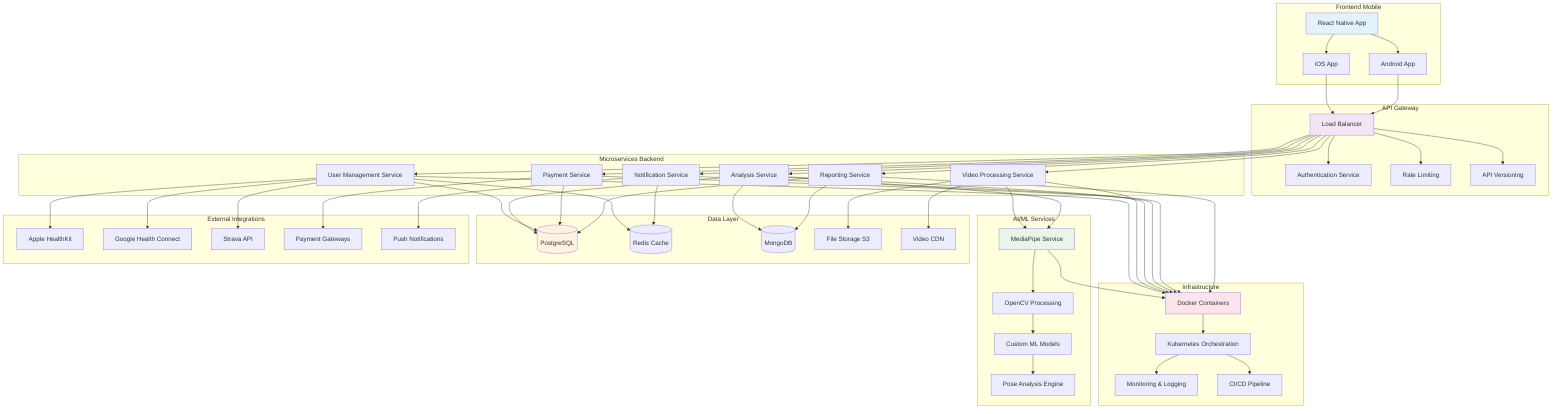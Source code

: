 graph TB
    subgraph "Frontend Mobile"
        A[React Native App]
        A1[iOS App]
        A2[Android App]
        A --> A1
        A --> A2
    end
    
    subgraph "API Gateway"
        B[Load Balancer]
        B1[Authentication Service]
        B2[Rate Limiting]
        B3[API Versioning]
        B --> B1
        B --> B2
        B --> B3
    end
    
    subgraph "Microservices Backend"
        C[User Management Service]
        D[Video Processing Service]
        E[Analysis Service]
        F[Notification Service]
        G[Payment Service]
        H[Reporting Service]
    end
    
    subgraph "AI/ML Services"
        I[MediaPipe Service]
        J[OpenCV Processing]
        K[Custom ML Models]
        L[Pose Analysis Engine]
        I --> J
        J --> K
        K --> L
    end
    
    subgraph "Data Layer"
        M[(PostgreSQL)]
        N[(Redis Cache)]
        O[(MongoDB)]
        P[File Storage S3]
        Q[Video CDN]
    end
    
    subgraph "External Integrations"
        R[Apple HealthKit]
        S[Google Health Connect]
        T[Strava API]
        U[Payment Gateways]
        V[Push Notifications]
    end
    
    subgraph "Infrastructure"
        W[Docker Containers]
        X[Kubernetes Orchestration]
        Y[Monitoring & Logging]
        Z[CI/CD Pipeline]
    end
    
    %% Connections
    A1 --> B
    A2 --> B
    
    B --> C
    B --> D
    B --> E
    B --> F
    B --> G
    B --> H
    
    D --> I
    E --> I
    
    C --> M
    C --> N
    D --> P
    D --> Q
    E --> M
    E --> O
    F --> N
    G --> M
    H --> M
    H --> O
    
    C --> R
    C --> S
    C --> T
    G --> U
    F --> V
    
    C --> W
    D --> W
    E --> W
    F --> W
    G --> W
    H --> W
    I --> W
    
    W --> X
    X --> Y
    X --> Z
    
    style A fill:#e3f2fd
    style B fill:#f3e5f5
    style I fill:#e8f5e8
    style M fill:#fff3e0
    style W fill:#fce4ec